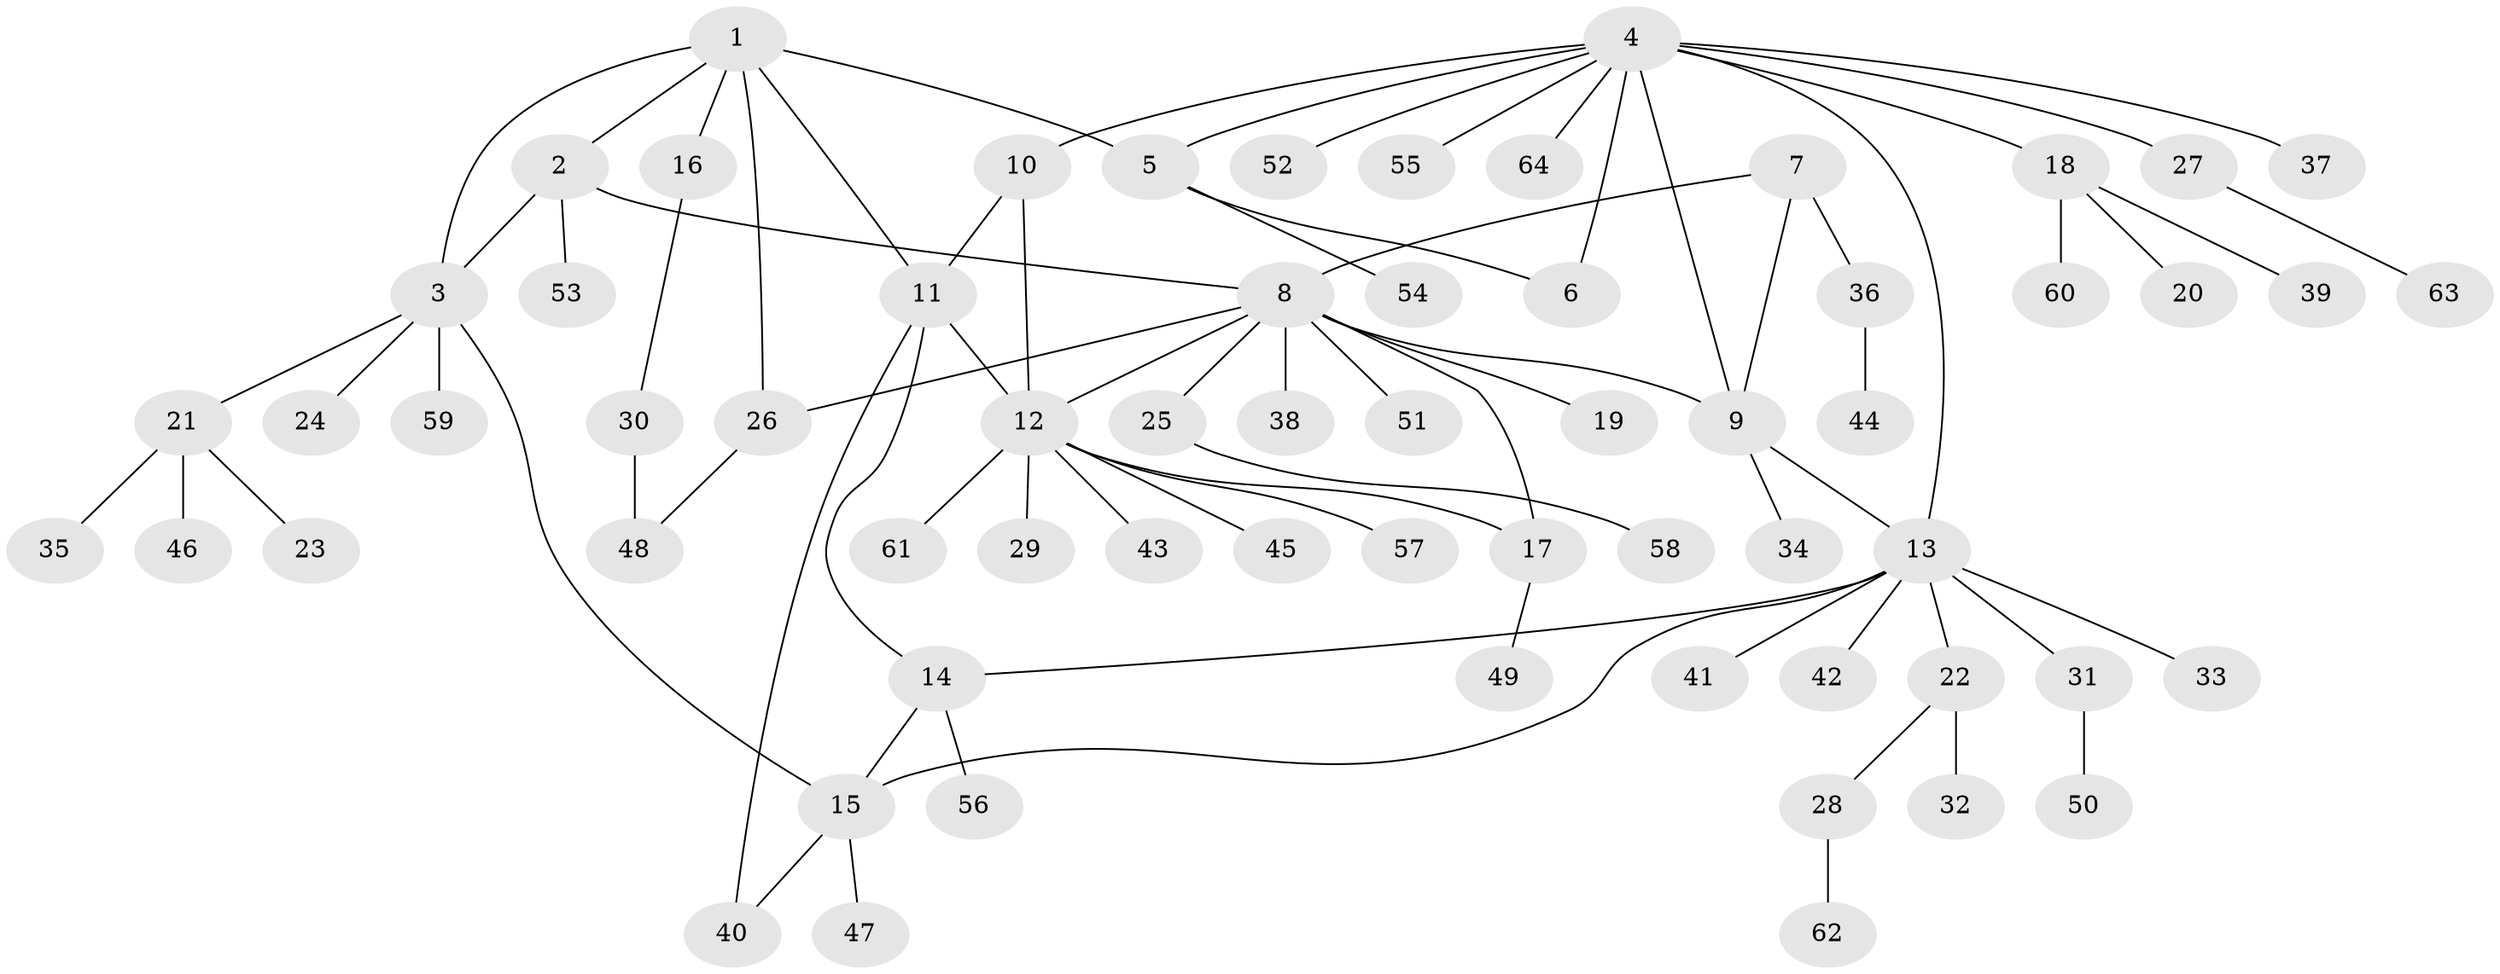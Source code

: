 // coarse degree distribution, {9: 0.02127659574468085, 2: 0.10638297872340426, 10: 0.02127659574468085, 3: 0.1276595744680851, 5: 0.0425531914893617, 8: 0.02127659574468085, 7: 0.02127659574468085, 11: 0.02127659574468085, 1: 0.6170212765957447}
// Generated by graph-tools (version 1.1) at 2025/52/02/27/25 19:52:22]
// undirected, 64 vertices, 78 edges
graph export_dot {
graph [start="1"]
  node [color=gray90,style=filled];
  1;
  2;
  3;
  4;
  5;
  6;
  7;
  8;
  9;
  10;
  11;
  12;
  13;
  14;
  15;
  16;
  17;
  18;
  19;
  20;
  21;
  22;
  23;
  24;
  25;
  26;
  27;
  28;
  29;
  30;
  31;
  32;
  33;
  34;
  35;
  36;
  37;
  38;
  39;
  40;
  41;
  42;
  43;
  44;
  45;
  46;
  47;
  48;
  49;
  50;
  51;
  52;
  53;
  54;
  55;
  56;
  57;
  58;
  59;
  60;
  61;
  62;
  63;
  64;
  1 -- 2;
  1 -- 3;
  1 -- 5;
  1 -- 11;
  1 -- 16;
  1 -- 26;
  2 -- 3;
  2 -- 8;
  2 -- 53;
  3 -- 15;
  3 -- 21;
  3 -- 24;
  3 -- 59;
  4 -- 5;
  4 -- 6;
  4 -- 9;
  4 -- 10;
  4 -- 13;
  4 -- 18;
  4 -- 27;
  4 -- 37;
  4 -- 52;
  4 -- 55;
  4 -- 64;
  5 -- 6;
  5 -- 54;
  7 -- 8;
  7 -- 9;
  7 -- 36;
  8 -- 9;
  8 -- 12;
  8 -- 17;
  8 -- 19;
  8 -- 25;
  8 -- 26;
  8 -- 38;
  8 -- 51;
  9 -- 13;
  9 -- 34;
  10 -- 11;
  10 -- 12;
  11 -- 12;
  11 -- 14;
  11 -- 40;
  12 -- 17;
  12 -- 29;
  12 -- 43;
  12 -- 45;
  12 -- 57;
  12 -- 61;
  13 -- 14;
  13 -- 15;
  13 -- 22;
  13 -- 31;
  13 -- 33;
  13 -- 41;
  13 -- 42;
  14 -- 15;
  14 -- 56;
  15 -- 40;
  15 -- 47;
  16 -- 30;
  17 -- 49;
  18 -- 20;
  18 -- 39;
  18 -- 60;
  21 -- 23;
  21 -- 35;
  21 -- 46;
  22 -- 28;
  22 -- 32;
  25 -- 58;
  26 -- 48;
  27 -- 63;
  28 -- 62;
  30 -- 48;
  31 -- 50;
  36 -- 44;
}
